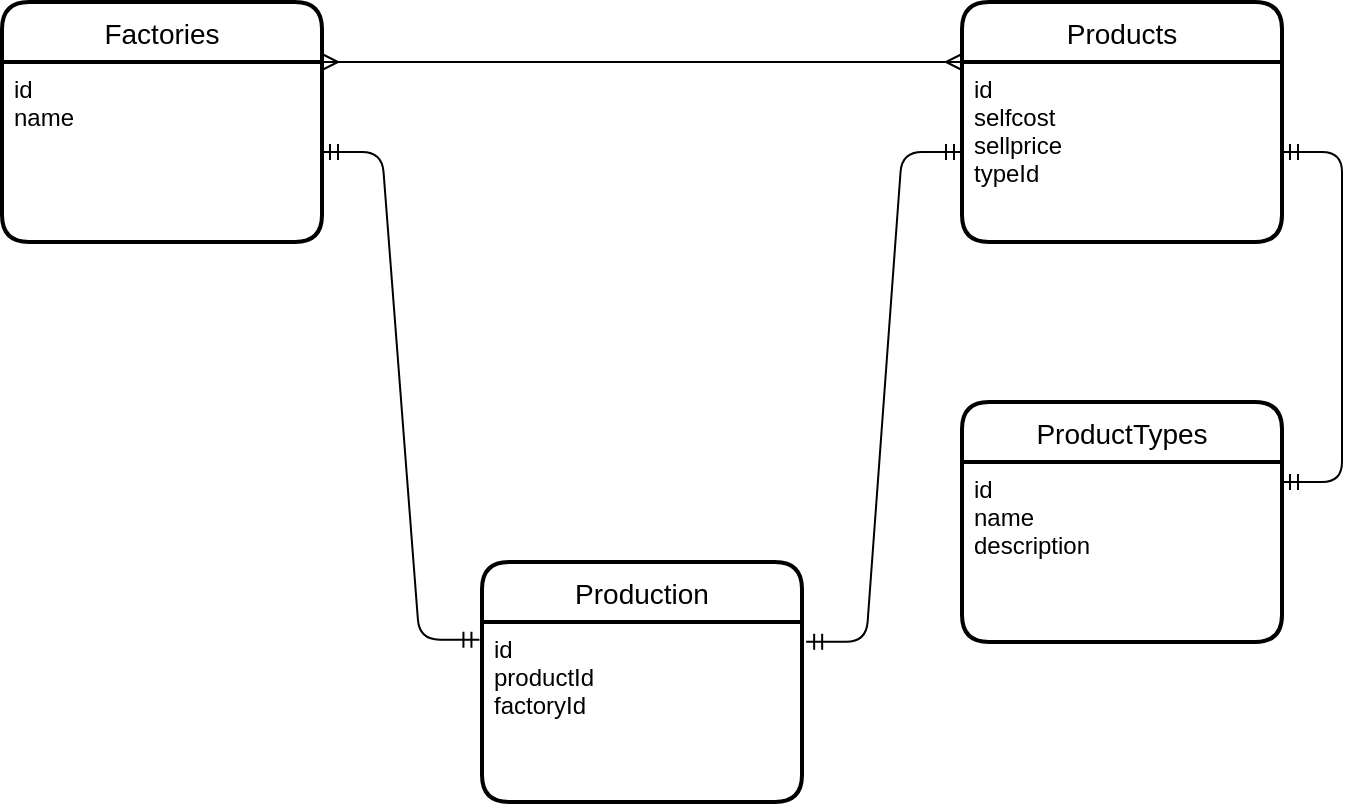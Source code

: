 <mxfile version="14.1.1" type="github">
  <diagram id="LNv745AhnI8nAWwQO4JP" name="Page-1">
    <mxGraphModel dx="1875" dy="866" grid="1" gridSize="10" guides="1" tooltips="1" connect="1" arrows="1" fold="1" page="1" pageScale="1" pageWidth="827" pageHeight="1169" math="0" shadow="0">
      <root>
        <mxCell id="0" />
        <mxCell id="1" parent="0" />
        <mxCell id="pRR5aA32JOlJ1fDEQfeB-1" value="Products" style="swimlane;childLayout=stackLayout;horizontal=1;startSize=30;horizontalStack=0;rounded=1;fontSize=14;fontStyle=0;strokeWidth=2;resizeParent=0;resizeLast=1;shadow=0;dashed=0;align=center;" vertex="1" parent="1">
          <mxGeometry x="520" y="160" width="160" height="120" as="geometry" />
        </mxCell>
        <mxCell id="pRR5aA32JOlJ1fDEQfeB-2" value="id&#xa;selfcost&#xa;sellprice&#xa;typeId" style="align=left;strokeColor=none;fillColor=none;spacingLeft=4;fontSize=12;verticalAlign=top;resizable=0;rotatable=0;part=1;" vertex="1" parent="pRR5aA32JOlJ1fDEQfeB-1">
          <mxGeometry y="30" width="160" height="90" as="geometry" />
        </mxCell>
        <mxCell id="pRR5aA32JOlJ1fDEQfeB-3" value="Factories" style="swimlane;childLayout=stackLayout;horizontal=1;startSize=30;horizontalStack=0;rounded=1;fontSize=14;fontStyle=0;strokeWidth=2;resizeParent=0;resizeLast=1;shadow=0;dashed=0;align=center;" vertex="1" parent="1">
          <mxGeometry x="40" y="160" width="160" height="120" as="geometry" />
        </mxCell>
        <mxCell id="pRR5aA32JOlJ1fDEQfeB-4" value="id&#xa;name" style="align=left;strokeColor=none;fillColor=none;spacingLeft=4;fontSize=12;verticalAlign=top;resizable=0;rotatable=0;part=1;" vertex="1" parent="pRR5aA32JOlJ1fDEQfeB-3">
          <mxGeometry y="30" width="160" height="90" as="geometry" />
        </mxCell>
        <mxCell id="pRR5aA32JOlJ1fDEQfeB-5" value="ProductTypes" style="swimlane;childLayout=stackLayout;horizontal=1;startSize=30;horizontalStack=0;rounded=1;fontSize=14;fontStyle=0;strokeWidth=2;resizeParent=0;resizeLast=1;shadow=0;dashed=0;align=center;" vertex="1" parent="1">
          <mxGeometry x="520" y="360" width="160" height="120" as="geometry" />
        </mxCell>
        <mxCell id="pRR5aA32JOlJ1fDEQfeB-6" value="id&#xa;name&#xa;description" style="align=left;strokeColor=none;fillColor=none;spacingLeft=4;fontSize=12;verticalAlign=top;resizable=0;rotatable=0;part=1;" vertex="1" parent="pRR5aA32JOlJ1fDEQfeB-5">
          <mxGeometry y="30" width="160" height="90" as="geometry" />
        </mxCell>
        <mxCell id="pRR5aA32JOlJ1fDEQfeB-7" value="Production" style="swimlane;childLayout=stackLayout;horizontal=1;startSize=30;horizontalStack=0;rounded=1;fontSize=14;fontStyle=0;strokeWidth=2;resizeParent=0;resizeLast=1;shadow=0;dashed=0;align=center;" vertex="1" parent="1">
          <mxGeometry x="280" y="440" width="160" height="120" as="geometry" />
        </mxCell>
        <mxCell id="pRR5aA32JOlJ1fDEQfeB-8" value="id&#xa;productId&#xa;factoryId" style="align=left;strokeColor=none;fillColor=none;spacingLeft=4;fontSize=12;verticalAlign=top;resizable=0;rotatable=0;part=1;" vertex="1" parent="pRR5aA32JOlJ1fDEQfeB-7">
          <mxGeometry y="30" width="160" height="90" as="geometry" />
        </mxCell>
        <mxCell id="pRR5aA32JOlJ1fDEQfeB-9" value="" style="edgeStyle=entityRelationEdgeStyle;fontSize=12;html=1;endArrow=ERmany;startArrow=ERmany;entryX=0;entryY=0;entryDx=0;entryDy=0;exitX=1;exitY=0;exitDx=0;exitDy=0;" edge="1" parent="1" source="pRR5aA32JOlJ1fDEQfeB-4" target="pRR5aA32JOlJ1fDEQfeB-2">
          <mxGeometry width="100" height="100" relative="1" as="geometry">
            <mxPoint x="280" y="200" as="sourcePoint" />
            <mxPoint x="380" y="100" as="targetPoint" />
          </mxGeometry>
        </mxCell>
        <mxCell id="pRR5aA32JOlJ1fDEQfeB-10" value="" style="edgeStyle=entityRelationEdgeStyle;fontSize=12;html=1;endArrow=ERmandOne;startArrow=ERmandOne;exitX=1;exitY=0.111;exitDx=0;exitDy=0;exitPerimeter=0;entryX=1;entryY=0.5;entryDx=0;entryDy=0;" edge="1" parent="1" source="pRR5aA32JOlJ1fDEQfeB-6" target="pRR5aA32JOlJ1fDEQfeB-2">
          <mxGeometry width="100" height="100" relative="1" as="geometry">
            <mxPoint x="700" y="470" as="sourcePoint" />
            <mxPoint x="760" y="235" as="targetPoint" />
          </mxGeometry>
        </mxCell>
        <mxCell id="pRR5aA32JOlJ1fDEQfeB-11" value="" style="edgeStyle=entityRelationEdgeStyle;fontSize=12;html=1;endArrow=ERmandOne;startArrow=ERmandOne;entryX=-0.008;entryY=0.098;entryDx=0;entryDy=0;entryPerimeter=0;" edge="1" parent="1" source="pRR5aA32JOlJ1fDEQfeB-4" target="pRR5aA32JOlJ1fDEQfeB-8">
          <mxGeometry width="100" height="100" relative="1" as="geometry">
            <mxPoint x="220" y="310" as="sourcePoint" />
            <mxPoint x="420" y="430" as="targetPoint" />
          </mxGeometry>
        </mxCell>
        <mxCell id="pRR5aA32JOlJ1fDEQfeB-12" value="" style="edgeStyle=entityRelationEdgeStyle;fontSize=12;html=1;endArrow=ERmandOne;startArrow=ERmandOne;exitX=1.013;exitY=0.11;exitDx=0;exitDy=0;exitPerimeter=0;entryX=0;entryY=0.5;entryDx=0;entryDy=0;" edge="1" parent="1" source="pRR5aA32JOlJ1fDEQfeB-8" target="pRR5aA32JOlJ1fDEQfeB-2">
          <mxGeometry width="100" height="100" relative="1" as="geometry">
            <mxPoint x="350" y="550" as="sourcePoint" />
            <mxPoint x="450" y="450" as="targetPoint" />
          </mxGeometry>
        </mxCell>
      </root>
    </mxGraphModel>
  </diagram>
</mxfile>
